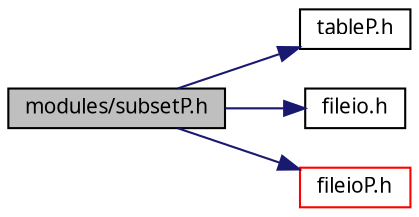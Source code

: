 digraph G
{
  edge [fontname="FreeSans.ttf",fontsize=10,labelfontname="FreeSans.ttf",labelfontsize=10];
  node [fontname="FreeSans.ttf",fontsize=10,shape=record];
  rankdir=LR;
  Node1 [label="modules/subsetP.h",height=0.2,width=0.4,color="black", fillcolor="grey75", style="filled" fontcolor="black"];
  Node1 -> Node2 [color="midnightblue",fontsize=10,style="solid",fontname="FreeSans.ttf"];
  Node2 [label="tableP.h",height=0.2,width=0.4,color="black", fillcolor="white", style="filled",URL="$tableP_8h.html"];
  Node1 -> Node3 [color="midnightblue",fontsize=10,style="solid",fontname="FreeSans.ttf"];
  Node3 [label="fileio.h",height=0.2,width=0.4,color="black", fillcolor="white", style="filled",URL="$fileio_8h.html"];
  Node1 -> Node4 [color="midnightblue",fontsize=10,style="solid",fontname="FreeSans.ttf"];
  Node4 [label="fileioP.h",height=0.2,width=0.4,color="red", fillcolor="white", style="filled",URL="$fileioP_8h.html"];
}
